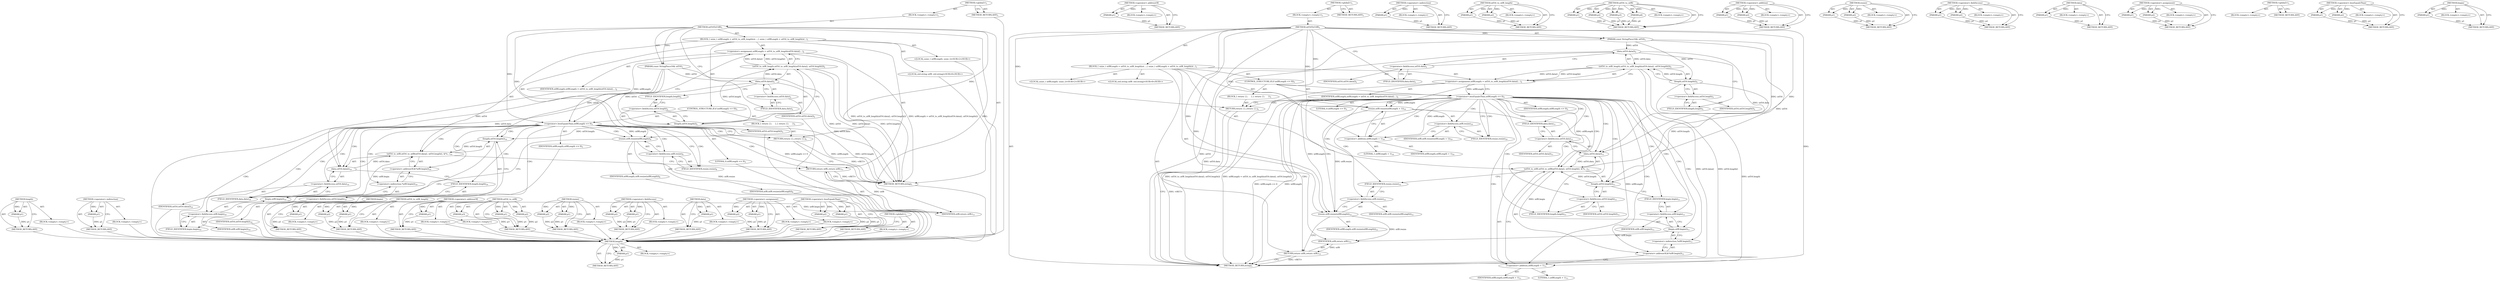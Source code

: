 digraph "begin" {
vulnerable_96 [label=<(METHOD,length)>];
vulnerable_97 [label=<(PARAM,p1)>];
vulnerable_98 [label=<(BLOCK,&lt;empty&gt;,&lt;empty&gt;)>];
vulnerable_99 [label=<(METHOD_RETURN,ANY)>];
vulnerable_120 [label=<(METHOD,&lt;operator&gt;.indirection)>];
vulnerable_121 [label=<(PARAM,p1)>];
vulnerable_122 [label=<(BLOCK,&lt;empty&gt;,&lt;empty&gt;)>];
vulnerable_123 [label=<(METHOD_RETURN,ANY)>];
vulnerable_6 [label=<(METHOD,&lt;global&gt;)<SUB>1</SUB>>];
vulnerable_7 [label=<(BLOCK,&lt;empty&gt;,&lt;empty&gt;)<SUB>1</SUB>>];
vulnerable_8 [label=<(METHOD,utf16ToUtf8)<SUB>1</SUB>>];
vulnerable_9 [label=<(PARAM,const StringPiece16&amp; utf16)<SUB>1</SUB>>];
vulnerable_10 [label=<(BLOCK,{
 ssize_t utf8Length = utf16_to_utf8_length(ut...,{
 ssize_t utf8Length = utf16_to_utf8_length(ut...)<SUB>1</SUB>>];
vulnerable_11 [label="<(LOCAL,ssize_t utf8Length: ssize_t)<SUB>2</SUB>>"];
vulnerable_12 [label=<(&lt;operator&gt;.assignment,utf8Length = utf16_to_utf8_length(utf16.data(),...)<SUB>2</SUB>>];
vulnerable_13 [label=<(IDENTIFIER,utf8Length,utf8Length = utf16_to_utf8_length(utf16.data(),...)<SUB>2</SUB>>];
vulnerable_14 [label=<(utf16_to_utf8_length,utf16_to_utf8_length(utf16.data(), utf16.length()))<SUB>2</SUB>>];
vulnerable_15 [label=<(data,utf16.data())<SUB>2</SUB>>];
vulnerable_16 [label=<(&lt;operator&gt;.fieldAccess,utf16.data)<SUB>2</SUB>>];
vulnerable_17 [label=<(IDENTIFIER,utf16,utf16.data())<SUB>2</SUB>>];
vulnerable_18 [label=<(FIELD_IDENTIFIER,data,data)<SUB>2</SUB>>];
vulnerable_19 [label=<(length,utf16.length())<SUB>2</SUB>>];
vulnerable_20 [label=<(&lt;operator&gt;.fieldAccess,utf16.length)<SUB>2</SUB>>];
vulnerable_21 [label=<(IDENTIFIER,utf16,utf16.length())<SUB>2</SUB>>];
vulnerable_22 [label=<(FIELD_IDENTIFIER,length,length)<SUB>2</SUB>>];
vulnerable_23 [label=<(CONTROL_STRUCTURE,IF,if (utf8Length &lt;= 0))<SUB>3</SUB>>];
vulnerable_24 [label=<(&lt;operator&gt;.lessEqualsThan,utf8Length &lt;= 0)<SUB>3</SUB>>];
vulnerable_25 [label=<(IDENTIFIER,utf8Length,utf8Length &lt;= 0)<SUB>3</SUB>>];
vulnerable_26 [label=<(LITERAL,0,utf8Length &lt;= 0)<SUB>3</SUB>>];
vulnerable_27 [label=<(BLOCK,{
 return {};

     },{
 return {};

     })<SUB>3</SUB>>];
vulnerable_28 [label=<(RETURN,return {};,return {};)<SUB>4</SUB>>];
vulnerable_29 [label="<(LOCAL,std.string utf8: std.string)<SUB>8</SUB>>"];
vulnerable_30 [label=<(resize,utf8.resize(utf8Length))<SUB>9</SUB>>];
vulnerable_31 [label=<(&lt;operator&gt;.fieldAccess,utf8.resize)<SUB>9</SUB>>];
vulnerable_32 [label=<(IDENTIFIER,utf8,utf8.resize(utf8Length))<SUB>9</SUB>>];
vulnerable_33 [label=<(FIELD_IDENTIFIER,resize,resize)<SUB>9</SUB>>];
vulnerable_34 [label=<(IDENTIFIER,utf8Length,utf8.resize(utf8Length))<SUB>9</SUB>>];
vulnerable_35 [label=<(utf16_to_utf8,utf16_to_utf8(utf16.data(), utf16.length(), &amp;*u...)<SUB>10</SUB>>];
vulnerable_36 [label=<(data,utf16.data())<SUB>10</SUB>>];
vulnerable_37 [label=<(&lt;operator&gt;.fieldAccess,utf16.data)<SUB>10</SUB>>];
vulnerable_38 [label=<(IDENTIFIER,utf16,utf16.data())<SUB>10</SUB>>];
vulnerable_39 [label=<(FIELD_IDENTIFIER,data,data)<SUB>10</SUB>>];
vulnerable_40 [label=<(length,utf16.length())<SUB>10</SUB>>];
vulnerable_41 [label=<(&lt;operator&gt;.fieldAccess,utf16.length)<SUB>10</SUB>>];
vulnerable_42 [label=<(IDENTIFIER,utf16,utf16.length())<SUB>10</SUB>>];
vulnerable_43 [label=<(FIELD_IDENTIFIER,length,length)<SUB>10</SUB>>];
vulnerable_44 [label=<(&lt;operator&gt;.addressOf,&amp;*utf8.begin())<SUB>10</SUB>>];
vulnerable_45 [label=<(&lt;operator&gt;.indirection,*utf8.begin())<SUB>10</SUB>>];
vulnerable_46 [label=<(begin,utf8.begin())<SUB>10</SUB>>];
vulnerable_47 [label=<(&lt;operator&gt;.fieldAccess,utf8.begin)<SUB>10</SUB>>];
vulnerable_48 [label=<(IDENTIFIER,utf8,utf8.begin())<SUB>10</SUB>>];
vulnerable_49 [label=<(FIELD_IDENTIFIER,begin,begin)<SUB>10</SUB>>];
vulnerable_50 [label=<(RETURN,return utf8;,return utf8;)<SUB>11</SUB>>];
vulnerable_51 [label=<(IDENTIFIER,utf8,return utf8;)<SUB>11</SUB>>];
vulnerable_52 [label=<(METHOD_RETURN,string)<SUB>1</SUB>>];
vulnerable_54 [label=<(METHOD_RETURN,ANY)<SUB>1</SUB>>];
vulnerable_124 [label=<(METHOD,begin)>];
vulnerable_125 [label=<(PARAM,p1)>];
vulnerable_126 [label=<(BLOCK,&lt;empty&gt;,&lt;empty&gt;)>];
vulnerable_127 [label=<(METHOD_RETURN,ANY)>];
vulnerable_82 [label=<(METHOD,utf16_to_utf8_length)>];
vulnerable_83 [label=<(PARAM,p1)>];
vulnerable_84 [label=<(PARAM,p2)>];
vulnerable_85 [label=<(BLOCK,&lt;empty&gt;,&lt;empty&gt;)>];
vulnerable_86 [label=<(METHOD_RETURN,ANY)>];
vulnerable_116 [label=<(METHOD,&lt;operator&gt;.addressOf)>];
vulnerable_117 [label=<(PARAM,p1)>];
vulnerable_118 [label=<(BLOCK,&lt;empty&gt;,&lt;empty&gt;)>];
vulnerable_119 [label=<(METHOD_RETURN,ANY)>];
vulnerable_110 [label=<(METHOD,utf16_to_utf8)>];
vulnerable_111 [label=<(PARAM,p1)>];
vulnerable_112 [label=<(PARAM,p2)>];
vulnerable_113 [label=<(PARAM,p3)>];
vulnerable_114 [label=<(BLOCK,&lt;empty&gt;,&lt;empty&gt;)>];
vulnerable_115 [label=<(METHOD_RETURN,ANY)>];
vulnerable_105 [label=<(METHOD,resize)>];
vulnerable_106 [label=<(PARAM,p1)>];
vulnerable_107 [label=<(PARAM,p2)>];
vulnerable_108 [label=<(BLOCK,&lt;empty&gt;,&lt;empty&gt;)>];
vulnerable_109 [label=<(METHOD_RETURN,ANY)>];
vulnerable_91 [label=<(METHOD,&lt;operator&gt;.fieldAccess)>];
vulnerable_92 [label=<(PARAM,p1)>];
vulnerable_93 [label=<(PARAM,p2)>];
vulnerable_94 [label=<(BLOCK,&lt;empty&gt;,&lt;empty&gt;)>];
vulnerable_95 [label=<(METHOD_RETURN,ANY)>];
vulnerable_87 [label=<(METHOD,data)>];
vulnerable_88 [label=<(PARAM,p1)>];
vulnerable_89 [label=<(BLOCK,&lt;empty&gt;,&lt;empty&gt;)>];
vulnerable_90 [label=<(METHOD_RETURN,ANY)>];
vulnerable_77 [label=<(METHOD,&lt;operator&gt;.assignment)>];
vulnerable_78 [label=<(PARAM,p1)>];
vulnerable_79 [label=<(PARAM,p2)>];
vulnerable_80 [label=<(BLOCK,&lt;empty&gt;,&lt;empty&gt;)>];
vulnerable_81 [label=<(METHOD_RETURN,ANY)>];
vulnerable_71 [label=<(METHOD,&lt;global&gt;)<SUB>1</SUB>>];
vulnerable_72 [label=<(BLOCK,&lt;empty&gt;,&lt;empty&gt;)>];
vulnerable_73 [label=<(METHOD_RETURN,ANY)>];
vulnerable_100 [label=<(METHOD,&lt;operator&gt;.lessEqualsThan)>];
vulnerable_101 [label=<(PARAM,p1)>];
vulnerable_102 [label=<(PARAM,p2)>];
vulnerable_103 [label=<(BLOCK,&lt;empty&gt;,&lt;empty&gt;)>];
vulnerable_104 [label=<(METHOD_RETURN,ANY)>];
fixed_106 [label=<(METHOD,length)>];
fixed_107 [label=<(PARAM,p1)>];
fixed_108 [label=<(BLOCK,&lt;empty&gt;,&lt;empty&gt;)>];
fixed_109 [label=<(METHOD_RETURN,ANY)>];
fixed_132 [label=<(METHOD,&lt;operator&gt;.addressOf)>];
fixed_133 [label=<(PARAM,p1)>];
fixed_134 [label=<(BLOCK,&lt;empty&gt;,&lt;empty&gt;)>];
fixed_135 [label=<(METHOD_RETURN,ANY)>];
fixed_6 [label=<(METHOD,&lt;global&gt;)<SUB>1</SUB>>];
fixed_7 [label=<(BLOCK,&lt;empty&gt;,&lt;empty&gt;)<SUB>1</SUB>>];
fixed_8 [label=<(METHOD,utf16ToUtf8)<SUB>1</SUB>>];
fixed_9 [label=<(PARAM,const StringPiece16&amp; utf16)<SUB>1</SUB>>];
fixed_10 [label=<(BLOCK,{
 ssize_t utf8Length = utf16_to_utf8_length(ut...,{
 ssize_t utf8Length = utf16_to_utf8_length(ut...)<SUB>1</SUB>>];
fixed_11 [label="<(LOCAL,ssize_t utf8Length: ssize_t)<SUB>2</SUB>>"];
fixed_12 [label=<(&lt;operator&gt;.assignment,utf8Length = utf16_to_utf8_length(utf16.data(),...)<SUB>2</SUB>>];
fixed_13 [label=<(IDENTIFIER,utf8Length,utf8Length = utf16_to_utf8_length(utf16.data(),...)<SUB>2</SUB>>];
fixed_14 [label=<(utf16_to_utf8_length,utf16_to_utf8_length(utf16.data(), utf16.length()))<SUB>2</SUB>>];
fixed_15 [label=<(data,utf16.data())<SUB>2</SUB>>];
fixed_16 [label=<(&lt;operator&gt;.fieldAccess,utf16.data)<SUB>2</SUB>>];
fixed_17 [label=<(IDENTIFIER,utf16,utf16.data())<SUB>2</SUB>>];
fixed_18 [label=<(FIELD_IDENTIFIER,data,data)<SUB>2</SUB>>];
fixed_19 [label=<(length,utf16.length())<SUB>2</SUB>>];
fixed_20 [label=<(&lt;operator&gt;.fieldAccess,utf16.length)<SUB>2</SUB>>];
fixed_21 [label=<(IDENTIFIER,utf16,utf16.length())<SUB>2</SUB>>];
fixed_22 [label=<(FIELD_IDENTIFIER,length,length)<SUB>2</SUB>>];
fixed_23 [label=<(CONTROL_STRUCTURE,IF,if (utf8Length &lt;= 0))<SUB>3</SUB>>];
fixed_24 [label=<(&lt;operator&gt;.lessEqualsThan,utf8Length &lt;= 0)<SUB>3</SUB>>];
fixed_25 [label=<(IDENTIFIER,utf8Length,utf8Length &lt;= 0)<SUB>3</SUB>>];
fixed_26 [label=<(LITERAL,0,utf8Length &lt;= 0)<SUB>3</SUB>>];
fixed_27 [label=<(BLOCK,{
 return {};

     },{
 return {};

     })<SUB>3</SUB>>];
fixed_28 [label=<(RETURN,return {};,return {};)<SUB>4</SUB>>];
fixed_29 [label="<(LOCAL,std.string utf8: std.string)<SUB>8</SUB>>"];
fixed_30 [label=<(resize,utf8.resize(utf8Length + 1))<SUB>10</SUB>>];
fixed_31 [label=<(&lt;operator&gt;.fieldAccess,utf8.resize)<SUB>10</SUB>>];
fixed_32 [label=<(IDENTIFIER,utf8,utf8.resize(utf8Length + 1))<SUB>10</SUB>>];
fixed_33 [label=<(FIELD_IDENTIFIER,resize,resize)<SUB>10</SUB>>];
fixed_34 [label=<(&lt;operator&gt;.addition,utf8Length + 1)<SUB>10</SUB>>];
fixed_35 [label=<(IDENTIFIER,utf8Length,utf8Length + 1)<SUB>10</SUB>>];
fixed_36 [label=<(LITERAL,1,utf8Length + 1)<SUB>10</SUB>>];
fixed_37 [label=<(utf16_to_utf8,utf16_to_utf8(utf16.data(), utf16.length(), &amp;*u...)<SUB>11</SUB>>];
fixed_38 [label=<(data,utf16.data())<SUB>11</SUB>>];
fixed_39 [label=<(&lt;operator&gt;.fieldAccess,utf16.data)<SUB>11</SUB>>];
fixed_40 [label=<(IDENTIFIER,utf16,utf16.data())<SUB>11</SUB>>];
fixed_41 [label=<(FIELD_IDENTIFIER,data,data)<SUB>11</SUB>>];
fixed_42 [label=<(length,utf16.length())<SUB>11</SUB>>];
fixed_43 [label=<(&lt;operator&gt;.fieldAccess,utf16.length)<SUB>11</SUB>>];
fixed_44 [label=<(IDENTIFIER,utf16,utf16.length())<SUB>11</SUB>>];
fixed_45 [label=<(FIELD_IDENTIFIER,length,length)<SUB>11</SUB>>];
fixed_46 [label=<(&lt;operator&gt;.addressOf,&amp;*utf8.begin())<SUB>11</SUB>>];
fixed_47 [label=<(&lt;operator&gt;.indirection,*utf8.begin())<SUB>11</SUB>>];
fixed_48 [label=<(begin,utf8.begin())<SUB>11</SUB>>];
fixed_49 [label=<(&lt;operator&gt;.fieldAccess,utf8.begin)<SUB>11</SUB>>];
fixed_50 [label=<(IDENTIFIER,utf8,utf8.begin())<SUB>11</SUB>>];
fixed_51 [label=<(FIELD_IDENTIFIER,begin,begin)<SUB>11</SUB>>];
fixed_52 [label=<(&lt;operator&gt;.addition,utf8Length + 1)<SUB>11</SUB>>];
fixed_53 [label=<(IDENTIFIER,utf8Length,utf8Length + 1)<SUB>11</SUB>>];
fixed_54 [label=<(LITERAL,1,utf8Length + 1)<SUB>11</SUB>>];
fixed_55 [label=<(resize,utf8.resize(utf8Length))<SUB>12</SUB>>];
fixed_56 [label=<(&lt;operator&gt;.fieldAccess,utf8.resize)<SUB>12</SUB>>];
fixed_57 [label=<(IDENTIFIER,utf8,utf8.resize(utf8Length))<SUB>12</SUB>>];
fixed_58 [label=<(FIELD_IDENTIFIER,resize,resize)<SUB>12</SUB>>];
fixed_59 [label=<(IDENTIFIER,utf8Length,utf8.resize(utf8Length))<SUB>12</SUB>>];
fixed_60 [label=<(RETURN,return utf8;,return utf8;)<SUB>13</SUB>>];
fixed_61 [label=<(IDENTIFIER,utf8,return utf8;)<SUB>13</SUB>>];
fixed_62 [label=<(METHOD_RETURN,string)<SUB>1</SUB>>];
fixed_64 [label=<(METHOD_RETURN,ANY)<SUB>1</SUB>>];
fixed_136 [label=<(METHOD,&lt;operator&gt;.indirection)>];
fixed_137 [label=<(PARAM,p1)>];
fixed_138 [label=<(BLOCK,&lt;empty&gt;,&lt;empty&gt;)>];
fixed_139 [label=<(METHOD_RETURN,ANY)>];
fixed_92 [label=<(METHOD,utf16_to_utf8_length)>];
fixed_93 [label=<(PARAM,p1)>];
fixed_94 [label=<(PARAM,p2)>];
fixed_95 [label=<(BLOCK,&lt;empty&gt;,&lt;empty&gt;)>];
fixed_96 [label=<(METHOD_RETURN,ANY)>];
fixed_125 [label=<(METHOD,utf16_to_utf8)>];
fixed_126 [label=<(PARAM,p1)>];
fixed_127 [label=<(PARAM,p2)>];
fixed_128 [label=<(PARAM,p3)>];
fixed_129 [label=<(PARAM,p4)>];
fixed_130 [label=<(BLOCK,&lt;empty&gt;,&lt;empty&gt;)>];
fixed_131 [label=<(METHOD_RETURN,ANY)>];
fixed_120 [label=<(METHOD,&lt;operator&gt;.addition)>];
fixed_121 [label=<(PARAM,p1)>];
fixed_122 [label=<(PARAM,p2)>];
fixed_123 [label=<(BLOCK,&lt;empty&gt;,&lt;empty&gt;)>];
fixed_124 [label=<(METHOD_RETURN,ANY)>];
fixed_115 [label=<(METHOD,resize)>];
fixed_116 [label=<(PARAM,p1)>];
fixed_117 [label=<(PARAM,p2)>];
fixed_118 [label=<(BLOCK,&lt;empty&gt;,&lt;empty&gt;)>];
fixed_119 [label=<(METHOD_RETURN,ANY)>];
fixed_101 [label=<(METHOD,&lt;operator&gt;.fieldAccess)>];
fixed_102 [label=<(PARAM,p1)>];
fixed_103 [label=<(PARAM,p2)>];
fixed_104 [label=<(BLOCK,&lt;empty&gt;,&lt;empty&gt;)>];
fixed_105 [label=<(METHOD_RETURN,ANY)>];
fixed_97 [label=<(METHOD,data)>];
fixed_98 [label=<(PARAM,p1)>];
fixed_99 [label=<(BLOCK,&lt;empty&gt;,&lt;empty&gt;)>];
fixed_100 [label=<(METHOD_RETURN,ANY)>];
fixed_87 [label=<(METHOD,&lt;operator&gt;.assignment)>];
fixed_88 [label=<(PARAM,p1)>];
fixed_89 [label=<(PARAM,p2)>];
fixed_90 [label=<(BLOCK,&lt;empty&gt;,&lt;empty&gt;)>];
fixed_91 [label=<(METHOD_RETURN,ANY)>];
fixed_81 [label=<(METHOD,&lt;global&gt;)<SUB>1</SUB>>];
fixed_82 [label=<(BLOCK,&lt;empty&gt;,&lt;empty&gt;)>];
fixed_83 [label=<(METHOD_RETURN,ANY)>];
fixed_110 [label=<(METHOD,&lt;operator&gt;.lessEqualsThan)>];
fixed_111 [label=<(PARAM,p1)>];
fixed_112 [label=<(PARAM,p2)>];
fixed_113 [label=<(BLOCK,&lt;empty&gt;,&lt;empty&gt;)>];
fixed_114 [label=<(METHOD_RETURN,ANY)>];
fixed_140 [label=<(METHOD,begin)>];
fixed_141 [label=<(PARAM,p1)>];
fixed_142 [label=<(BLOCK,&lt;empty&gt;,&lt;empty&gt;)>];
fixed_143 [label=<(METHOD_RETURN,ANY)>];
vulnerable_96 -> vulnerable_97  [key=0, label="AST: "];
vulnerable_96 -> vulnerable_97  [key=1, label="DDG: "];
vulnerable_96 -> vulnerable_98  [key=0, label="AST: "];
vulnerable_96 -> vulnerable_99  [key=0, label="AST: "];
vulnerable_96 -> vulnerable_99  [key=1, label="CFG: "];
vulnerable_97 -> vulnerable_99  [key=0, label="DDG: p1"];
vulnerable_98 -> fixed_106  [key=0];
vulnerable_99 -> fixed_106  [key=0];
vulnerable_120 -> vulnerable_121  [key=0, label="AST: "];
vulnerable_120 -> vulnerable_121  [key=1, label="DDG: "];
vulnerable_120 -> vulnerable_122  [key=0, label="AST: "];
vulnerable_120 -> vulnerable_123  [key=0, label="AST: "];
vulnerable_120 -> vulnerable_123  [key=1, label="CFG: "];
vulnerable_121 -> vulnerable_123  [key=0, label="DDG: p1"];
vulnerable_122 -> fixed_106  [key=0];
vulnerable_123 -> fixed_106  [key=0];
vulnerable_6 -> vulnerable_7  [key=0, label="AST: "];
vulnerable_6 -> vulnerable_54  [key=0, label="AST: "];
vulnerable_6 -> vulnerable_54  [key=1, label="CFG: "];
vulnerable_7 -> vulnerable_8  [key=0, label="AST: "];
vulnerable_8 -> vulnerable_9  [key=0, label="AST: "];
vulnerable_8 -> vulnerable_9  [key=1, label="DDG: "];
vulnerable_8 -> vulnerable_10  [key=0, label="AST: "];
vulnerable_8 -> vulnerable_52  [key=0, label="AST: "];
vulnerable_8 -> vulnerable_18  [key=0, label="CFG: "];
vulnerable_8 -> vulnerable_30  [key=0, label="DDG: "];
vulnerable_8 -> vulnerable_51  [key=0, label="DDG: "];
vulnerable_8 -> vulnerable_24  [key=0, label="DDG: "];
vulnerable_8 -> vulnerable_28  [key=0, label="DDG: "];
vulnerable_9 -> vulnerable_52  [key=0, label="DDG: utf16"];
vulnerable_9 -> vulnerable_36  [key=0, label="DDG: utf16"];
vulnerable_9 -> vulnerable_40  [key=0, label="DDG: utf16"];
vulnerable_9 -> vulnerable_15  [key=0, label="DDG: utf16"];
vulnerable_9 -> vulnerable_19  [key=0, label="DDG: utf16"];
vulnerable_10 -> vulnerable_11  [key=0, label="AST: "];
vulnerable_10 -> vulnerable_12  [key=0, label="AST: "];
vulnerable_10 -> vulnerable_23  [key=0, label="AST: "];
vulnerable_10 -> vulnerable_29  [key=0, label="AST: "];
vulnerable_10 -> vulnerable_30  [key=0, label="AST: "];
vulnerable_10 -> vulnerable_35  [key=0, label="AST: "];
vulnerable_10 -> vulnerable_50  [key=0, label="AST: "];
vulnerable_11 -> fixed_106  [key=0];
vulnerable_12 -> vulnerable_13  [key=0, label="AST: "];
vulnerable_12 -> vulnerable_14  [key=0, label="AST: "];
vulnerable_12 -> vulnerable_24  [key=0, label="CFG: "];
vulnerable_12 -> vulnerable_24  [key=1, label="DDG: utf8Length"];
vulnerable_12 -> vulnerable_52  [key=0, label="DDG: utf16_to_utf8_length(utf16.data(), utf16.length())"];
vulnerable_12 -> vulnerable_52  [key=1, label="DDG: utf8Length = utf16_to_utf8_length(utf16.data(), utf16.length())"];
vulnerable_13 -> fixed_106  [key=0];
vulnerable_14 -> vulnerable_15  [key=0, label="AST: "];
vulnerable_14 -> vulnerable_19  [key=0, label="AST: "];
vulnerable_14 -> vulnerable_12  [key=0, label="CFG: "];
vulnerable_14 -> vulnerable_12  [key=1, label="DDG: utf16.data()"];
vulnerable_14 -> vulnerable_12  [key=2, label="DDG: utf16.length()"];
vulnerable_14 -> vulnerable_52  [key=0, label="DDG: utf16.data()"];
vulnerable_14 -> vulnerable_52  [key=1, label="DDG: utf16.length()"];
vulnerable_15 -> vulnerable_16  [key=0, label="AST: "];
vulnerable_15 -> vulnerable_22  [key=0, label="CFG: "];
vulnerable_15 -> vulnerable_52  [key=0, label="DDG: utf16.data"];
vulnerable_15 -> vulnerable_14  [key=0, label="DDG: utf16.data"];
vulnerable_15 -> vulnerable_36  [key=0, label="DDG: utf16.data"];
vulnerable_16 -> vulnerable_17  [key=0, label="AST: "];
vulnerable_16 -> vulnerable_18  [key=0, label="AST: "];
vulnerable_16 -> vulnerable_15  [key=0, label="CFG: "];
vulnerable_17 -> fixed_106  [key=0];
vulnerable_18 -> vulnerable_16  [key=0, label="CFG: "];
vulnerable_19 -> vulnerable_20  [key=0, label="AST: "];
vulnerable_19 -> vulnerable_14  [key=0, label="CFG: "];
vulnerable_19 -> vulnerable_14  [key=1, label="DDG: utf16.length"];
vulnerable_19 -> vulnerable_52  [key=0, label="DDG: utf16.length"];
vulnerable_19 -> vulnerable_40  [key=0, label="DDG: utf16.length"];
vulnerable_20 -> vulnerable_21  [key=0, label="AST: "];
vulnerable_20 -> vulnerable_22  [key=0, label="AST: "];
vulnerable_20 -> vulnerable_19  [key=0, label="CFG: "];
vulnerable_21 -> fixed_106  [key=0];
vulnerable_22 -> vulnerable_20  [key=0, label="CFG: "];
vulnerable_23 -> vulnerable_24  [key=0, label="AST: "];
vulnerable_23 -> vulnerable_27  [key=0, label="AST: "];
vulnerable_24 -> vulnerable_25  [key=0, label="AST: "];
vulnerable_24 -> vulnerable_26  [key=0, label="AST: "];
vulnerable_24 -> vulnerable_28  [key=0, label="CFG: "];
vulnerable_24 -> vulnerable_28  [key=1, label="CDG: "];
vulnerable_24 -> vulnerable_33  [key=0, label="CFG: "];
vulnerable_24 -> vulnerable_33  [key=1, label="CDG: "];
vulnerable_24 -> vulnerable_52  [key=0, label="DDG: utf8Length"];
vulnerable_24 -> vulnerable_52  [key=1, label="DDG: utf8Length &lt;= 0"];
vulnerable_24 -> vulnerable_30  [key=0, label="DDG: utf8Length"];
vulnerable_24 -> vulnerable_30  [key=1, label="CDG: "];
vulnerable_24 -> vulnerable_40  [key=0, label="CDG: "];
vulnerable_24 -> vulnerable_47  [key=0, label="CDG: "];
vulnerable_24 -> vulnerable_49  [key=0, label="CDG: "];
vulnerable_24 -> vulnerable_50  [key=0, label="CDG: "];
vulnerable_24 -> vulnerable_36  [key=0, label="CDG: "];
vulnerable_24 -> vulnerable_44  [key=0, label="CDG: "];
vulnerable_24 -> vulnerable_35  [key=0, label="CDG: "];
vulnerable_24 -> vulnerable_37  [key=0, label="CDG: "];
vulnerable_24 -> vulnerable_46  [key=0, label="CDG: "];
vulnerable_24 -> vulnerable_41  [key=0, label="CDG: "];
vulnerable_24 -> vulnerable_45  [key=0, label="CDG: "];
vulnerable_24 -> vulnerable_39  [key=0, label="CDG: "];
vulnerable_24 -> vulnerable_31  [key=0, label="CDG: "];
vulnerable_24 -> vulnerable_43  [key=0, label="CDG: "];
vulnerable_25 -> fixed_106  [key=0];
vulnerable_26 -> fixed_106  [key=0];
vulnerable_27 -> vulnerable_28  [key=0, label="AST: "];
vulnerable_28 -> vulnerable_52  [key=0, label="CFG: "];
vulnerable_28 -> vulnerable_52  [key=1, label="DDG: &lt;RET&gt;"];
vulnerable_29 -> fixed_106  [key=0];
vulnerable_30 -> vulnerable_31  [key=0, label="AST: "];
vulnerable_30 -> vulnerable_34  [key=0, label="AST: "];
vulnerable_30 -> vulnerable_39  [key=0, label="CFG: "];
vulnerable_30 -> vulnerable_51  [key=0, label="DDG: utf8.resize"];
vulnerable_31 -> vulnerable_32  [key=0, label="AST: "];
vulnerable_31 -> vulnerable_33  [key=0, label="AST: "];
vulnerable_31 -> vulnerable_30  [key=0, label="CFG: "];
vulnerable_32 -> fixed_106  [key=0];
vulnerable_33 -> vulnerable_31  [key=0, label="CFG: "];
vulnerable_34 -> fixed_106  [key=0];
vulnerable_35 -> vulnerable_36  [key=0, label="AST: "];
vulnerable_35 -> vulnerable_40  [key=0, label="AST: "];
vulnerable_35 -> vulnerable_44  [key=0, label="AST: "];
vulnerable_35 -> vulnerable_50  [key=0, label="CFG: "];
vulnerable_36 -> vulnerable_37  [key=0, label="AST: "];
vulnerable_36 -> vulnerable_43  [key=0, label="CFG: "];
vulnerable_36 -> vulnerable_35  [key=0, label="DDG: utf16.data"];
vulnerable_37 -> vulnerable_38  [key=0, label="AST: "];
vulnerable_37 -> vulnerable_39  [key=0, label="AST: "];
vulnerable_37 -> vulnerable_36  [key=0, label="CFG: "];
vulnerable_38 -> fixed_106  [key=0];
vulnerable_39 -> vulnerable_37  [key=0, label="CFG: "];
vulnerable_40 -> vulnerable_41  [key=0, label="AST: "];
vulnerable_40 -> vulnerable_49  [key=0, label="CFG: "];
vulnerable_40 -> vulnerable_35  [key=0, label="DDG: utf16.length"];
vulnerable_41 -> vulnerable_42  [key=0, label="AST: "];
vulnerable_41 -> vulnerable_43  [key=0, label="AST: "];
vulnerable_41 -> vulnerable_40  [key=0, label="CFG: "];
vulnerable_42 -> fixed_106  [key=0];
vulnerable_43 -> vulnerable_41  [key=0, label="CFG: "];
vulnerable_44 -> vulnerable_45  [key=0, label="AST: "];
vulnerable_44 -> vulnerable_35  [key=0, label="CFG: "];
vulnerable_45 -> vulnerable_46  [key=0, label="AST: "];
vulnerable_45 -> vulnerable_44  [key=0, label="CFG: "];
vulnerable_46 -> vulnerable_47  [key=0, label="AST: "];
vulnerable_46 -> vulnerable_45  [key=0, label="CFG: "];
vulnerable_46 -> vulnerable_35  [key=0, label="DDG: utf8.begin"];
vulnerable_46 -> vulnerable_51  [key=0, label="DDG: utf8.begin"];
vulnerable_47 -> vulnerable_48  [key=0, label="AST: "];
vulnerable_47 -> vulnerable_49  [key=0, label="AST: "];
vulnerable_47 -> vulnerable_46  [key=0, label="CFG: "];
vulnerable_48 -> fixed_106  [key=0];
vulnerable_49 -> vulnerable_47  [key=0, label="CFG: "];
vulnerable_50 -> vulnerable_51  [key=0, label="AST: "];
vulnerable_50 -> vulnerable_52  [key=0, label="CFG: "];
vulnerable_50 -> vulnerable_52  [key=1, label="DDG: &lt;RET&gt;"];
vulnerable_51 -> vulnerable_50  [key=0, label="DDG: utf8"];
vulnerable_52 -> fixed_106  [key=0];
vulnerable_54 -> fixed_106  [key=0];
vulnerable_124 -> vulnerable_125  [key=0, label="AST: "];
vulnerable_124 -> vulnerable_125  [key=1, label="DDG: "];
vulnerable_124 -> vulnerable_126  [key=0, label="AST: "];
vulnerable_124 -> vulnerable_127  [key=0, label="AST: "];
vulnerable_124 -> vulnerable_127  [key=1, label="CFG: "];
vulnerable_125 -> vulnerable_127  [key=0, label="DDG: p1"];
vulnerable_126 -> fixed_106  [key=0];
vulnerable_127 -> fixed_106  [key=0];
vulnerable_82 -> vulnerable_83  [key=0, label="AST: "];
vulnerable_82 -> vulnerable_83  [key=1, label="DDG: "];
vulnerable_82 -> vulnerable_85  [key=0, label="AST: "];
vulnerable_82 -> vulnerable_84  [key=0, label="AST: "];
vulnerable_82 -> vulnerable_84  [key=1, label="DDG: "];
vulnerable_82 -> vulnerable_86  [key=0, label="AST: "];
vulnerable_82 -> vulnerable_86  [key=1, label="CFG: "];
vulnerable_83 -> vulnerable_86  [key=0, label="DDG: p1"];
vulnerable_84 -> vulnerable_86  [key=0, label="DDG: p2"];
vulnerable_85 -> fixed_106  [key=0];
vulnerable_86 -> fixed_106  [key=0];
vulnerable_116 -> vulnerable_117  [key=0, label="AST: "];
vulnerable_116 -> vulnerable_117  [key=1, label="DDG: "];
vulnerable_116 -> vulnerable_118  [key=0, label="AST: "];
vulnerable_116 -> vulnerable_119  [key=0, label="AST: "];
vulnerable_116 -> vulnerable_119  [key=1, label="CFG: "];
vulnerable_117 -> vulnerable_119  [key=0, label="DDG: p1"];
vulnerable_118 -> fixed_106  [key=0];
vulnerable_119 -> fixed_106  [key=0];
vulnerable_110 -> vulnerable_111  [key=0, label="AST: "];
vulnerable_110 -> vulnerable_111  [key=1, label="DDG: "];
vulnerable_110 -> vulnerable_114  [key=0, label="AST: "];
vulnerable_110 -> vulnerable_112  [key=0, label="AST: "];
vulnerable_110 -> vulnerable_112  [key=1, label="DDG: "];
vulnerable_110 -> vulnerable_115  [key=0, label="AST: "];
vulnerable_110 -> vulnerable_115  [key=1, label="CFG: "];
vulnerable_110 -> vulnerable_113  [key=0, label="AST: "];
vulnerable_110 -> vulnerable_113  [key=1, label="DDG: "];
vulnerable_111 -> vulnerable_115  [key=0, label="DDG: p1"];
vulnerable_112 -> vulnerable_115  [key=0, label="DDG: p2"];
vulnerable_113 -> vulnerable_115  [key=0, label="DDG: p3"];
vulnerable_114 -> fixed_106  [key=0];
vulnerable_115 -> fixed_106  [key=0];
vulnerable_105 -> vulnerable_106  [key=0, label="AST: "];
vulnerable_105 -> vulnerable_106  [key=1, label="DDG: "];
vulnerable_105 -> vulnerable_108  [key=0, label="AST: "];
vulnerable_105 -> vulnerable_107  [key=0, label="AST: "];
vulnerable_105 -> vulnerable_107  [key=1, label="DDG: "];
vulnerable_105 -> vulnerable_109  [key=0, label="AST: "];
vulnerable_105 -> vulnerable_109  [key=1, label="CFG: "];
vulnerable_106 -> vulnerable_109  [key=0, label="DDG: p1"];
vulnerable_107 -> vulnerable_109  [key=0, label="DDG: p2"];
vulnerable_108 -> fixed_106  [key=0];
vulnerable_109 -> fixed_106  [key=0];
vulnerable_91 -> vulnerable_92  [key=0, label="AST: "];
vulnerable_91 -> vulnerable_92  [key=1, label="DDG: "];
vulnerable_91 -> vulnerable_94  [key=0, label="AST: "];
vulnerable_91 -> vulnerable_93  [key=0, label="AST: "];
vulnerable_91 -> vulnerable_93  [key=1, label="DDG: "];
vulnerable_91 -> vulnerable_95  [key=0, label="AST: "];
vulnerable_91 -> vulnerable_95  [key=1, label="CFG: "];
vulnerable_92 -> vulnerable_95  [key=0, label="DDG: p1"];
vulnerable_93 -> vulnerable_95  [key=0, label="DDG: p2"];
vulnerable_94 -> fixed_106  [key=0];
vulnerable_95 -> fixed_106  [key=0];
vulnerable_87 -> vulnerable_88  [key=0, label="AST: "];
vulnerable_87 -> vulnerable_88  [key=1, label="DDG: "];
vulnerable_87 -> vulnerable_89  [key=0, label="AST: "];
vulnerable_87 -> vulnerable_90  [key=0, label="AST: "];
vulnerable_87 -> vulnerable_90  [key=1, label="CFG: "];
vulnerable_88 -> vulnerable_90  [key=0, label="DDG: p1"];
vulnerable_89 -> fixed_106  [key=0];
vulnerable_90 -> fixed_106  [key=0];
vulnerable_77 -> vulnerable_78  [key=0, label="AST: "];
vulnerable_77 -> vulnerable_78  [key=1, label="DDG: "];
vulnerable_77 -> vulnerable_80  [key=0, label="AST: "];
vulnerable_77 -> vulnerable_79  [key=0, label="AST: "];
vulnerable_77 -> vulnerable_79  [key=1, label="DDG: "];
vulnerable_77 -> vulnerable_81  [key=0, label="AST: "];
vulnerable_77 -> vulnerable_81  [key=1, label="CFG: "];
vulnerable_78 -> vulnerable_81  [key=0, label="DDG: p1"];
vulnerable_79 -> vulnerable_81  [key=0, label="DDG: p2"];
vulnerable_80 -> fixed_106  [key=0];
vulnerable_81 -> fixed_106  [key=0];
vulnerable_71 -> vulnerable_72  [key=0, label="AST: "];
vulnerable_71 -> vulnerable_73  [key=0, label="AST: "];
vulnerable_71 -> vulnerable_73  [key=1, label="CFG: "];
vulnerable_72 -> fixed_106  [key=0];
vulnerable_73 -> fixed_106  [key=0];
vulnerable_100 -> vulnerable_101  [key=0, label="AST: "];
vulnerable_100 -> vulnerable_101  [key=1, label="DDG: "];
vulnerable_100 -> vulnerable_103  [key=0, label="AST: "];
vulnerable_100 -> vulnerable_102  [key=0, label="AST: "];
vulnerable_100 -> vulnerable_102  [key=1, label="DDG: "];
vulnerable_100 -> vulnerable_104  [key=0, label="AST: "];
vulnerable_100 -> vulnerable_104  [key=1, label="CFG: "];
vulnerable_101 -> vulnerable_104  [key=0, label="DDG: p1"];
vulnerable_102 -> vulnerable_104  [key=0, label="DDG: p2"];
vulnerable_103 -> fixed_106  [key=0];
vulnerable_104 -> fixed_106  [key=0];
fixed_106 -> fixed_107  [key=0, label="AST: "];
fixed_106 -> fixed_107  [key=1, label="DDG: "];
fixed_106 -> fixed_108  [key=0, label="AST: "];
fixed_106 -> fixed_109  [key=0, label="AST: "];
fixed_106 -> fixed_109  [key=1, label="CFG: "];
fixed_107 -> fixed_109  [key=0, label="DDG: p1"];
fixed_132 -> fixed_133  [key=0, label="AST: "];
fixed_132 -> fixed_133  [key=1, label="DDG: "];
fixed_132 -> fixed_134  [key=0, label="AST: "];
fixed_132 -> fixed_135  [key=0, label="AST: "];
fixed_132 -> fixed_135  [key=1, label="CFG: "];
fixed_133 -> fixed_135  [key=0, label="DDG: p1"];
fixed_6 -> fixed_7  [key=0, label="AST: "];
fixed_6 -> fixed_64  [key=0, label="AST: "];
fixed_6 -> fixed_64  [key=1, label="CFG: "];
fixed_7 -> fixed_8  [key=0, label="AST: "];
fixed_8 -> fixed_9  [key=0, label="AST: "];
fixed_8 -> fixed_9  [key=1, label="DDG: "];
fixed_8 -> fixed_10  [key=0, label="AST: "];
fixed_8 -> fixed_62  [key=0, label="AST: "];
fixed_8 -> fixed_18  [key=0, label="CFG: "];
fixed_8 -> fixed_30  [key=0, label="DDG: "];
fixed_8 -> fixed_37  [key=0, label="DDG: "];
fixed_8 -> fixed_55  [key=0, label="DDG: "];
fixed_8 -> fixed_61  [key=0, label="DDG: "];
fixed_8 -> fixed_24  [key=0, label="DDG: "];
fixed_8 -> fixed_28  [key=0, label="DDG: "];
fixed_8 -> fixed_34  [key=0, label="DDG: "];
fixed_8 -> fixed_52  [key=0, label="DDG: "];
fixed_9 -> fixed_62  [key=0, label="DDG: utf16"];
fixed_9 -> fixed_38  [key=0, label="DDG: utf16"];
fixed_9 -> fixed_42  [key=0, label="DDG: utf16"];
fixed_9 -> fixed_15  [key=0, label="DDG: utf16"];
fixed_9 -> fixed_19  [key=0, label="DDG: utf16"];
fixed_10 -> fixed_11  [key=0, label="AST: "];
fixed_10 -> fixed_12  [key=0, label="AST: "];
fixed_10 -> fixed_23  [key=0, label="AST: "];
fixed_10 -> fixed_29  [key=0, label="AST: "];
fixed_10 -> fixed_30  [key=0, label="AST: "];
fixed_10 -> fixed_37  [key=0, label="AST: "];
fixed_10 -> fixed_55  [key=0, label="AST: "];
fixed_10 -> fixed_60  [key=0, label="AST: "];
fixed_12 -> fixed_13  [key=0, label="AST: "];
fixed_12 -> fixed_14  [key=0, label="AST: "];
fixed_12 -> fixed_24  [key=0, label="CFG: "];
fixed_12 -> fixed_24  [key=1, label="DDG: utf8Length"];
fixed_12 -> fixed_62  [key=0, label="DDG: utf16_to_utf8_length(utf16.data(), utf16.length())"];
fixed_12 -> fixed_62  [key=1, label="DDG: utf8Length = utf16_to_utf8_length(utf16.data(), utf16.length())"];
fixed_14 -> fixed_15  [key=0, label="AST: "];
fixed_14 -> fixed_19  [key=0, label="AST: "];
fixed_14 -> fixed_12  [key=0, label="CFG: "];
fixed_14 -> fixed_12  [key=1, label="DDG: utf16.data()"];
fixed_14 -> fixed_12  [key=2, label="DDG: utf16.length()"];
fixed_14 -> fixed_62  [key=0, label="DDG: utf16.data()"];
fixed_14 -> fixed_62  [key=1, label="DDG: utf16.length()"];
fixed_15 -> fixed_16  [key=0, label="AST: "];
fixed_15 -> fixed_22  [key=0, label="CFG: "];
fixed_15 -> fixed_62  [key=0, label="DDG: utf16.data"];
fixed_15 -> fixed_14  [key=0, label="DDG: utf16.data"];
fixed_15 -> fixed_38  [key=0, label="DDG: utf16.data"];
fixed_16 -> fixed_17  [key=0, label="AST: "];
fixed_16 -> fixed_18  [key=0, label="AST: "];
fixed_16 -> fixed_15  [key=0, label="CFG: "];
fixed_18 -> fixed_16  [key=0, label="CFG: "];
fixed_19 -> fixed_20  [key=0, label="AST: "];
fixed_19 -> fixed_14  [key=0, label="CFG: "];
fixed_19 -> fixed_14  [key=1, label="DDG: utf16.length"];
fixed_19 -> fixed_62  [key=0, label="DDG: utf16.length"];
fixed_19 -> fixed_42  [key=0, label="DDG: utf16.length"];
fixed_20 -> fixed_21  [key=0, label="AST: "];
fixed_20 -> fixed_22  [key=0, label="AST: "];
fixed_20 -> fixed_19  [key=0, label="CFG: "];
fixed_22 -> fixed_20  [key=0, label="CFG: "];
fixed_23 -> fixed_24  [key=0, label="AST: "];
fixed_23 -> fixed_27  [key=0, label="AST: "];
fixed_24 -> fixed_25  [key=0, label="AST: "];
fixed_24 -> fixed_26  [key=0, label="AST: "];
fixed_24 -> fixed_28  [key=0, label="CFG: "];
fixed_24 -> fixed_28  [key=1, label="CDG: "];
fixed_24 -> fixed_33  [key=0, label="CFG: "];
fixed_24 -> fixed_33  [key=1, label="CDG: "];
fixed_24 -> fixed_62  [key=0, label="DDG: utf8Length"];
fixed_24 -> fixed_62  [key=1, label="DDG: utf8Length &lt;= 0"];
fixed_24 -> fixed_30  [key=0, label="DDG: utf8Length"];
fixed_24 -> fixed_30  [key=1, label="CDG: "];
fixed_24 -> fixed_37  [key=0, label="DDG: utf8Length"];
fixed_24 -> fixed_37  [key=1, label="CDG: "];
fixed_24 -> fixed_55  [key=0, label="DDG: utf8Length"];
fixed_24 -> fixed_55  [key=1, label="CDG: "];
fixed_24 -> fixed_34  [key=0, label="DDG: utf8Length"];
fixed_24 -> fixed_34  [key=1, label="CDG: "];
fixed_24 -> fixed_52  [key=0, label="DDG: utf8Length"];
fixed_24 -> fixed_52  [key=1, label="CDG: "];
fixed_24 -> fixed_47  [key=0, label="CDG: "];
fixed_24 -> fixed_48  [key=0, label="CDG: "];
fixed_24 -> fixed_58  [key=0, label="CDG: "];
fixed_24 -> fixed_49  [key=0, label="CDG: "];
fixed_24 -> fixed_60  [key=0, label="CDG: "];
fixed_24 -> fixed_42  [key=0, label="CDG: "];
fixed_24 -> fixed_51  [key=0, label="CDG: "];
fixed_24 -> fixed_46  [key=0, label="CDG: "];
fixed_24 -> fixed_38  [key=0, label="CDG: "];
fixed_24 -> fixed_56  [key=0, label="CDG: "];
fixed_24 -> fixed_41  [key=0, label="CDG: "];
fixed_24 -> fixed_45  [key=0, label="CDG: "];
fixed_24 -> fixed_39  [key=0, label="CDG: "];
fixed_24 -> fixed_31  [key=0, label="CDG: "];
fixed_24 -> fixed_43  [key=0, label="CDG: "];
fixed_27 -> fixed_28  [key=0, label="AST: "];
fixed_28 -> fixed_62  [key=0, label="CFG: "];
fixed_28 -> fixed_62  [key=1, label="DDG: &lt;RET&gt;"];
fixed_30 -> fixed_31  [key=0, label="AST: "];
fixed_30 -> fixed_34  [key=0, label="AST: "];
fixed_30 -> fixed_41  [key=0, label="CFG: "];
fixed_30 -> fixed_55  [key=0, label="DDG: utf8.resize"];
fixed_31 -> fixed_32  [key=0, label="AST: "];
fixed_31 -> fixed_33  [key=0, label="AST: "];
fixed_31 -> fixed_34  [key=0, label="CFG: "];
fixed_33 -> fixed_31  [key=0, label="CFG: "];
fixed_34 -> fixed_35  [key=0, label="AST: "];
fixed_34 -> fixed_36  [key=0, label="AST: "];
fixed_34 -> fixed_30  [key=0, label="CFG: "];
fixed_37 -> fixed_38  [key=0, label="AST: "];
fixed_37 -> fixed_42  [key=0, label="AST: "];
fixed_37 -> fixed_46  [key=0, label="AST: "];
fixed_37 -> fixed_52  [key=0, label="AST: "];
fixed_37 -> fixed_58  [key=0, label="CFG: "];
fixed_38 -> fixed_39  [key=0, label="AST: "];
fixed_38 -> fixed_45  [key=0, label="CFG: "];
fixed_38 -> fixed_37  [key=0, label="DDG: utf16.data"];
fixed_39 -> fixed_40  [key=0, label="AST: "];
fixed_39 -> fixed_41  [key=0, label="AST: "];
fixed_39 -> fixed_38  [key=0, label="CFG: "];
fixed_41 -> fixed_39  [key=0, label="CFG: "];
fixed_42 -> fixed_43  [key=0, label="AST: "];
fixed_42 -> fixed_51  [key=0, label="CFG: "];
fixed_42 -> fixed_37  [key=0, label="DDG: utf16.length"];
fixed_43 -> fixed_44  [key=0, label="AST: "];
fixed_43 -> fixed_45  [key=0, label="AST: "];
fixed_43 -> fixed_42  [key=0, label="CFG: "];
fixed_45 -> fixed_43  [key=0, label="CFG: "];
fixed_46 -> fixed_47  [key=0, label="AST: "];
fixed_46 -> fixed_52  [key=0, label="CFG: "];
fixed_47 -> fixed_48  [key=0, label="AST: "];
fixed_47 -> fixed_46  [key=0, label="CFG: "];
fixed_48 -> fixed_49  [key=0, label="AST: "];
fixed_48 -> fixed_47  [key=0, label="CFG: "];
fixed_48 -> fixed_37  [key=0, label="DDG: utf8.begin"];
fixed_48 -> fixed_61  [key=0, label="DDG: utf8.begin"];
fixed_49 -> fixed_50  [key=0, label="AST: "];
fixed_49 -> fixed_51  [key=0, label="AST: "];
fixed_49 -> fixed_48  [key=0, label="CFG: "];
fixed_51 -> fixed_49  [key=0, label="CFG: "];
fixed_52 -> fixed_53  [key=0, label="AST: "];
fixed_52 -> fixed_54  [key=0, label="AST: "];
fixed_52 -> fixed_37  [key=0, label="CFG: "];
fixed_55 -> fixed_56  [key=0, label="AST: "];
fixed_55 -> fixed_59  [key=0, label="AST: "];
fixed_55 -> fixed_60  [key=0, label="CFG: "];
fixed_55 -> fixed_61  [key=0, label="DDG: utf8.resize"];
fixed_56 -> fixed_57  [key=0, label="AST: "];
fixed_56 -> fixed_58  [key=0, label="AST: "];
fixed_56 -> fixed_55  [key=0, label="CFG: "];
fixed_58 -> fixed_56  [key=0, label="CFG: "];
fixed_60 -> fixed_61  [key=0, label="AST: "];
fixed_60 -> fixed_62  [key=0, label="CFG: "];
fixed_60 -> fixed_62  [key=1, label="DDG: &lt;RET&gt;"];
fixed_61 -> fixed_60  [key=0, label="DDG: utf8"];
fixed_136 -> fixed_137  [key=0, label="AST: "];
fixed_136 -> fixed_137  [key=1, label="DDG: "];
fixed_136 -> fixed_138  [key=0, label="AST: "];
fixed_136 -> fixed_139  [key=0, label="AST: "];
fixed_136 -> fixed_139  [key=1, label="CFG: "];
fixed_137 -> fixed_139  [key=0, label="DDG: p1"];
fixed_92 -> fixed_93  [key=0, label="AST: "];
fixed_92 -> fixed_93  [key=1, label="DDG: "];
fixed_92 -> fixed_95  [key=0, label="AST: "];
fixed_92 -> fixed_94  [key=0, label="AST: "];
fixed_92 -> fixed_94  [key=1, label="DDG: "];
fixed_92 -> fixed_96  [key=0, label="AST: "];
fixed_92 -> fixed_96  [key=1, label="CFG: "];
fixed_93 -> fixed_96  [key=0, label="DDG: p1"];
fixed_94 -> fixed_96  [key=0, label="DDG: p2"];
fixed_125 -> fixed_126  [key=0, label="AST: "];
fixed_125 -> fixed_126  [key=1, label="DDG: "];
fixed_125 -> fixed_130  [key=0, label="AST: "];
fixed_125 -> fixed_127  [key=0, label="AST: "];
fixed_125 -> fixed_127  [key=1, label="DDG: "];
fixed_125 -> fixed_131  [key=0, label="AST: "];
fixed_125 -> fixed_131  [key=1, label="CFG: "];
fixed_125 -> fixed_128  [key=0, label="AST: "];
fixed_125 -> fixed_128  [key=1, label="DDG: "];
fixed_125 -> fixed_129  [key=0, label="AST: "];
fixed_125 -> fixed_129  [key=1, label="DDG: "];
fixed_126 -> fixed_131  [key=0, label="DDG: p1"];
fixed_127 -> fixed_131  [key=0, label="DDG: p2"];
fixed_128 -> fixed_131  [key=0, label="DDG: p3"];
fixed_129 -> fixed_131  [key=0, label="DDG: p4"];
fixed_120 -> fixed_121  [key=0, label="AST: "];
fixed_120 -> fixed_121  [key=1, label="DDG: "];
fixed_120 -> fixed_123  [key=0, label="AST: "];
fixed_120 -> fixed_122  [key=0, label="AST: "];
fixed_120 -> fixed_122  [key=1, label="DDG: "];
fixed_120 -> fixed_124  [key=0, label="AST: "];
fixed_120 -> fixed_124  [key=1, label="CFG: "];
fixed_121 -> fixed_124  [key=0, label="DDG: p1"];
fixed_122 -> fixed_124  [key=0, label="DDG: p2"];
fixed_115 -> fixed_116  [key=0, label="AST: "];
fixed_115 -> fixed_116  [key=1, label="DDG: "];
fixed_115 -> fixed_118  [key=0, label="AST: "];
fixed_115 -> fixed_117  [key=0, label="AST: "];
fixed_115 -> fixed_117  [key=1, label="DDG: "];
fixed_115 -> fixed_119  [key=0, label="AST: "];
fixed_115 -> fixed_119  [key=1, label="CFG: "];
fixed_116 -> fixed_119  [key=0, label="DDG: p1"];
fixed_117 -> fixed_119  [key=0, label="DDG: p2"];
fixed_101 -> fixed_102  [key=0, label="AST: "];
fixed_101 -> fixed_102  [key=1, label="DDG: "];
fixed_101 -> fixed_104  [key=0, label="AST: "];
fixed_101 -> fixed_103  [key=0, label="AST: "];
fixed_101 -> fixed_103  [key=1, label="DDG: "];
fixed_101 -> fixed_105  [key=0, label="AST: "];
fixed_101 -> fixed_105  [key=1, label="CFG: "];
fixed_102 -> fixed_105  [key=0, label="DDG: p1"];
fixed_103 -> fixed_105  [key=0, label="DDG: p2"];
fixed_97 -> fixed_98  [key=0, label="AST: "];
fixed_97 -> fixed_98  [key=1, label="DDG: "];
fixed_97 -> fixed_99  [key=0, label="AST: "];
fixed_97 -> fixed_100  [key=0, label="AST: "];
fixed_97 -> fixed_100  [key=1, label="CFG: "];
fixed_98 -> fixed_100  [key=0, label="DDG: p1"];
fixed_87 -> fixed_88  [key=0, label="AST: "];
fixed_87 -> fixed_88  [key=1, label="DDG: "];
fixed_87 -> fixed_90  [key=0, label="AST: "];
fixed_87 -> fixed_89  [key=0, label="AST: "];
fixed_87 -> fixed_89  [key=1, label="DDG: "];
fixed_87 -> fixed_91  [key=0, label="AST: "];
fixed_87 -> fixed_91  [key=1, label="CFG: "];
fixed_88 -> fixed_91  [key=0, label="DDG: p1"];
fixed_89 -> fixed_91  [key=0, label="DDG: p2"];
fixed_81 -> fixed_82  [key=0, label="AST: "];
fixed_81 -> fixed_83  [key=0, label="AST: "];
fixed_81 -> fixed_83  [key=1, label="CFG: "];
fixed_110 -> fixed_111  [key=0, label="AST: "];
fixed_110 -> fixed_111  [key=1, label="DDG: "];
fixed_110 -> fixed_113  [key=0, label="AST: "];
fixed_110 -> fixed_112  [key=0, label="AST: "];
fixed_110 -> fixed_112  [key=1, label="DDG: "];
fixed_110 -> fixed_114  [key=0, label="AST: "];
fixed_110 -> fixed_114  [key=1, label="CFG: "];
fixed_111 -> fixed_114  [key=0, label="DDG: p1"];
fixed_112 -> fixed_114  [key=0, label="DDG: p2"];
fixed_140 -> fixed_141  [key=0, label="AST: "];
fixed_140 -> fixed_141  [key=1, label="DDG: "];
fixed_140 -> fixed_142  [key=0, label="AST: "];
fixed_140 -> fixed_143  [key=0, label="AST: "];
fixed_140 -> fixed_143  [key=1, label="CFG: "];
fixed_141 -> fixed_143  [key=0, label="DDG: p1"];
}
